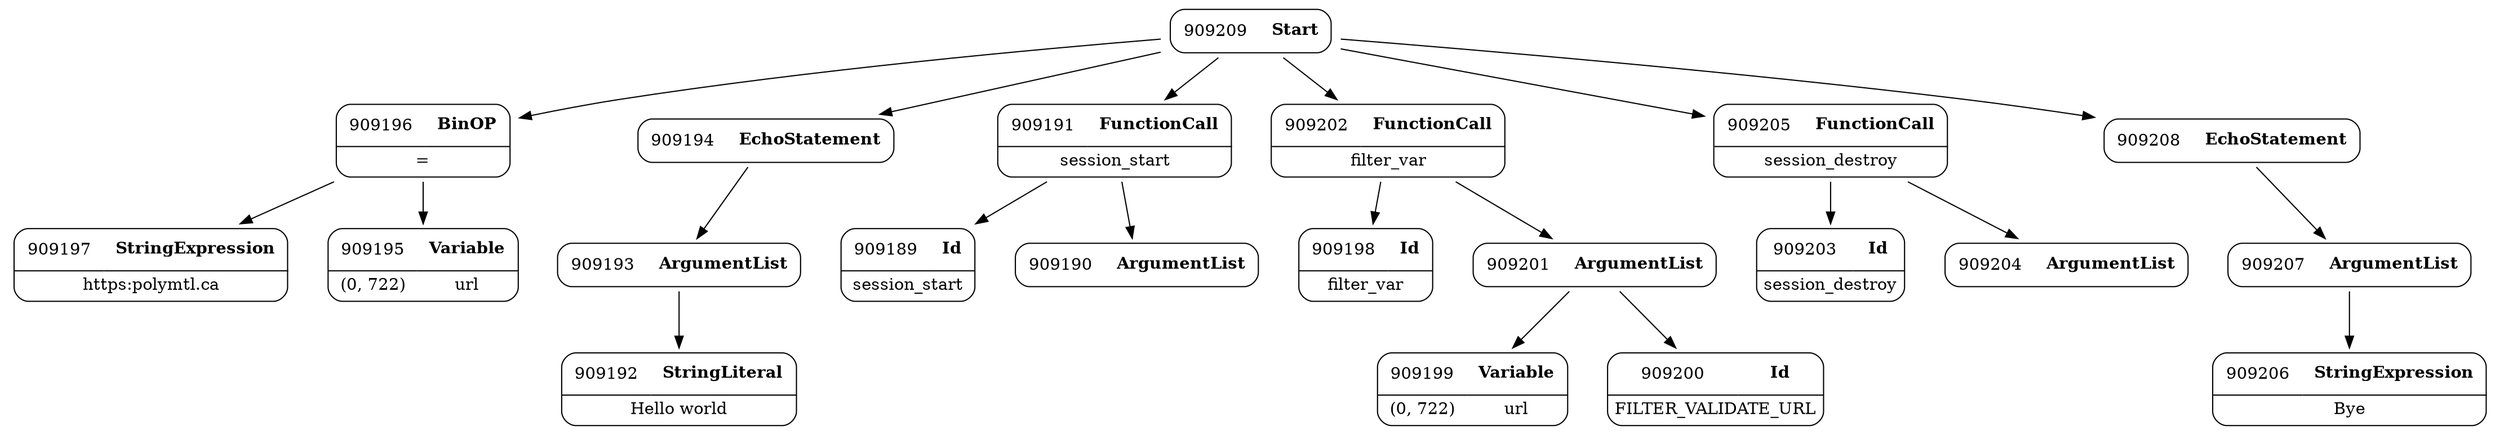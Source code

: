 digraph ast {
node [shape=none];
909197 [label=<<TABLE border='1' cellspacing='0' cellpadding='10' style='rounded' ><TR><TD border='0'>909197</TD><TD border='0'><B>StringExpression</B></TD></TR><HR/><TR><TD border='0' cellpadding='5' colspan='2'>https:polymtl.ca</TD></TR></TABLE>>];
909196 [label=<<TABLE border='1' cellspacing='0' cellpadding='10' style='rounded' ><TR><TD border='0'>909196</TD><TD border='0'><B>BinOP</B></TD></TR><HR/><TR><TD border='0' cellpadding='5' colspan='2'>=</TD></TR></TABLE>>];
909196 -> 909195 [weight=2];
909196 -> 909197 [weight=2];
909199 [label=<<TABLE border='1' cellspacing='0' cellpadding='10' style='rounded' ><TR><TD border='0'>909199</TD><TD border='0'><B>Variable</B></TD></TR><HR/><TR><TD border='0' cellpadding='5'>(0, 722)</TD><TD border='0' cellpadding='5'>url</TD></TR></TABLE>>];
909198 [label=<<TABLE border='1' cellspacing='0' cellpadding='10' style='rounded' ><TR><TD border='0'>909198</TD><TD border='0'><B>Id</B></TD></TR><HR/><TR><TD border='0' cellpadding='5' colspan='2'>filter_var</TD></TR></TABLE>>];
909193 [label=<<TABLE border='1' cellspacing='0' cellpadding='10' style='rounded' ><TR><TD border='0'>909193</TD><TD border='0'><B>ArgumentList</B></TD></TR></TABLE>>];
909193 -> 909192 [weight=2];
909192 [label=<<TABLE border='1' cellspacing='0' cellpadding='10' style='rounded' ><TR><TD border='0'>909192</TD><TD border='0'><B>StringLiteral</B></TD></TR><HR/><TR><TD border='0' cellpadding='5' colspan='2'>Hello world</TD></TR></TABLE>>];
909195 [label=<<TABLE border='1' cellspacing='0' cellpadding='10' style='rounded' ><TR><TD border='0'>909195</TD><TD border='0'><B>Variable</B></TD></TR><HR/><TR><TD border='0' cellpadding='5'>(0, 722)</TD><TD border='0' cellpadding='5'>url</TD></TR></TABLE>>];
909194 [label=<<TABLE border='1' cellspacing='0' cellpadding='10' style='rounded' ><TR><TD border='0'>909194</TD><TD border='0'><B>EchoStatement</B></TD></TR></TABLE>>];
909194 -> 909193 [weight=2];
909189 [label=<<TABLE border='1' cellspacing='0' cellpadding='10' style='rounded' ><TR><TD border='0'>909189</TD><TD border='0'><B>Id</B></TD></TR><HR/><TR><TD border='0' cellpadding='5' colspan='2'>session_start</TD></TR></TABLE>>];
909191 [label=<<TABLE border='1' cellspacing='0' cellpadding='10' style='rounded' ><TR><TD border='0'>909191</TD><TD border='0'><B>FunctionCall</B></TD></TR><HR/><TR><TD border='0' cellpadding='5' colspan='2'>session_start</TD></TR></TABLE>>];
909191 -> 909189 [weight=2];
909191 -> 909190 [weight=2];
909190 [label=<<TABLE border='1' cellspacing='0' cellpadding='10' style='rounded' ><TR><TD border='0'>909190</TD><TD border='0'><B>ArgumentList</B></TD></TR></TABLE>>];
909209 [label=<<TABLE border='1' cellspacing='0' cellpadding='10' style='rounded' ><TR><TD border='0'>909209</TD><TD border='0'><B>Start</B></TD></TR></TABLE>>];
909209 -> 909191 [weight=2];
909209 -> 909194 [weight=2];
909209 -> 909196 [weight=2];
909209 -> 909202 [weight=2];
909209 -> 909205 [weight=2];
909209 -> 909208 [weight=2];
909208 [label=<<TABLE border='1' cellspacing='0' cellpadding='10' style='rounded' ><TR><TD border='0'>909208</TD><TD border='0'><B>EchoStatement</B></TD></TR></TABLE>>];
909208 -> 909207 [weight=2];
909205 [label=<<TABLE border='1' cellspacing='0' cellpadding='10' style='rounded' ><TR><TD border='0'>909205</TD><TD border='0'><B>FunctionCall</B></TD></TR><HR/><TR><TD border='0' cellpadding='5' colspan='2'>session_destroy</TD></TR></TABLE>>];
909205 -> 909203 [weight=2];
909205 -> 909204 [weight=2];
909204 [label=<<TABLE border='1' cellspacing='0' cellpadding='10' style='rounded' ><TR><TD border='0'>909204</TD><TD border='0'><B>ArgumentList</B></TD></TR></TABLE>>];
909207 [label=<<TABLE border='1' cellspacing='0' cellpadding='10' style='rounded' ><TR><TD border='0'>909207</TD><TD border='0'><B>ArgumentList</B></TD></TR></TABLE>>];
909207 -> 909206 [weight=2];
909206 [label=<<TABLE border='1' cellspacing='0' cellpadding='10' style='rounded' ><TR><TD border='0'>909206</TD><TD border='0'><B>StringExpression</B></TD></TR><HR/><TR><TD border='0' cellpadding='5' colspan='2'>Bye</TD></TR></TABLE>>];
909201 [label=<<TABLE border='1' cellspacing='0' cellpadding='10' style='rounded' ><TR><TD border='0'>909201</TD><TD border='0'><B>ArgumentList</B></TD></TR></TABLE>>];
909201 -> 909199 [weight=2];
909201 -> 909200 [weight=2];
909200 [label=<<TABLE border='1' cellspacing='0' cellpadding='10' style='rounded' ><TR><TD border='0'>909200</TD><TD border='0'><B>Id</B></TD></TR><HR/><TR><TD border='0' cellpadding='5' colspan='2'>FILTER_VALIDATE_URL</TD></TR></TABLE>>];
909203 [label=<<TABLE border='1' cellspacing='0' cellpadding='10' style='rounded' ><TR><TD border='0'>909203</TD><TD border='0'><B>Id</B></TD></TR><HR/><TR><TD border='0' cellpadding='5' colspan='2'>session_destroy</TD></TR></TABLE>>];
909202 [label=<<TABLE border='1' cellspacing='0' cellpadding='10' style='rounded' ><TR><TD border='0'>909202</TD><TD border='0'><B>FunctionCall</B></TD></TR><HR/><TR><TD border='0' cellpadding='5' colspan='2'>filter_var</TD></TR></TABLE>>];
909202 -> 909198 [weight=2];
909202 -> 909201 [weight=2];
}
